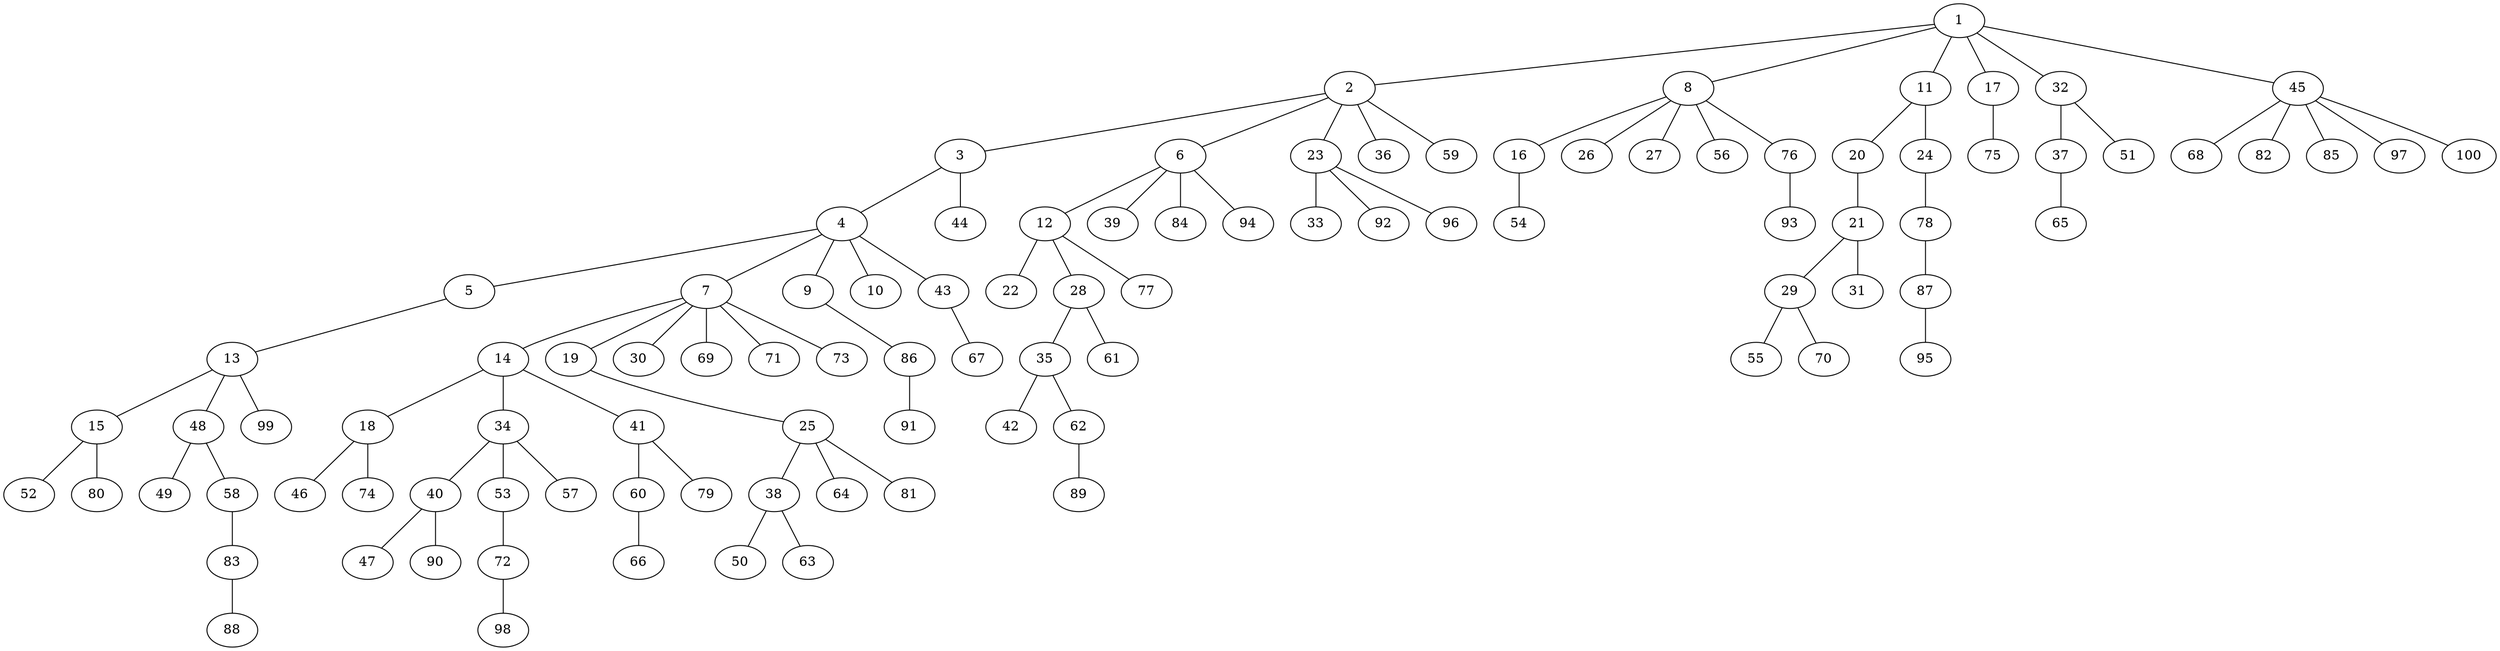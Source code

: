 graph graphname {1--2
1--8
1--11
1--17
1--32
1--45
2--3
2--6
2--23
2--36
2--59
3--4
3--44
4--5
4--7
4--9
4--10
4--43
5--13
6--12
6--39
6--84
6--94
7--14
7--19
7--30
7--69
7--71
7--73
8--16
8--26
8--27
8--56
8--76
9--86
11--20
11--24
12--22
12--28
12--77
13--15
13--48
13--99
14--18
14--34
14--41
15--52
15--80
16--54
17--75
18--46
18--74
19--25
20--21
21--29
21--31
23--33
23--92
23--96
24--78
25--38
25--64
25--81
28--35
28--61
29--55
29--70
32--37
32--51
34--40
34--53
34--57
35--42
35--62
37--65
38--50
38--63
40--47
40--90
41--60
41--79
43--67
45--68
45--82
45--85
45--97
45--100
48--49
48--58
53--72
58--83
60--66
62--89
72--98
76--93
78--87
83--88
86--91
87--95
}